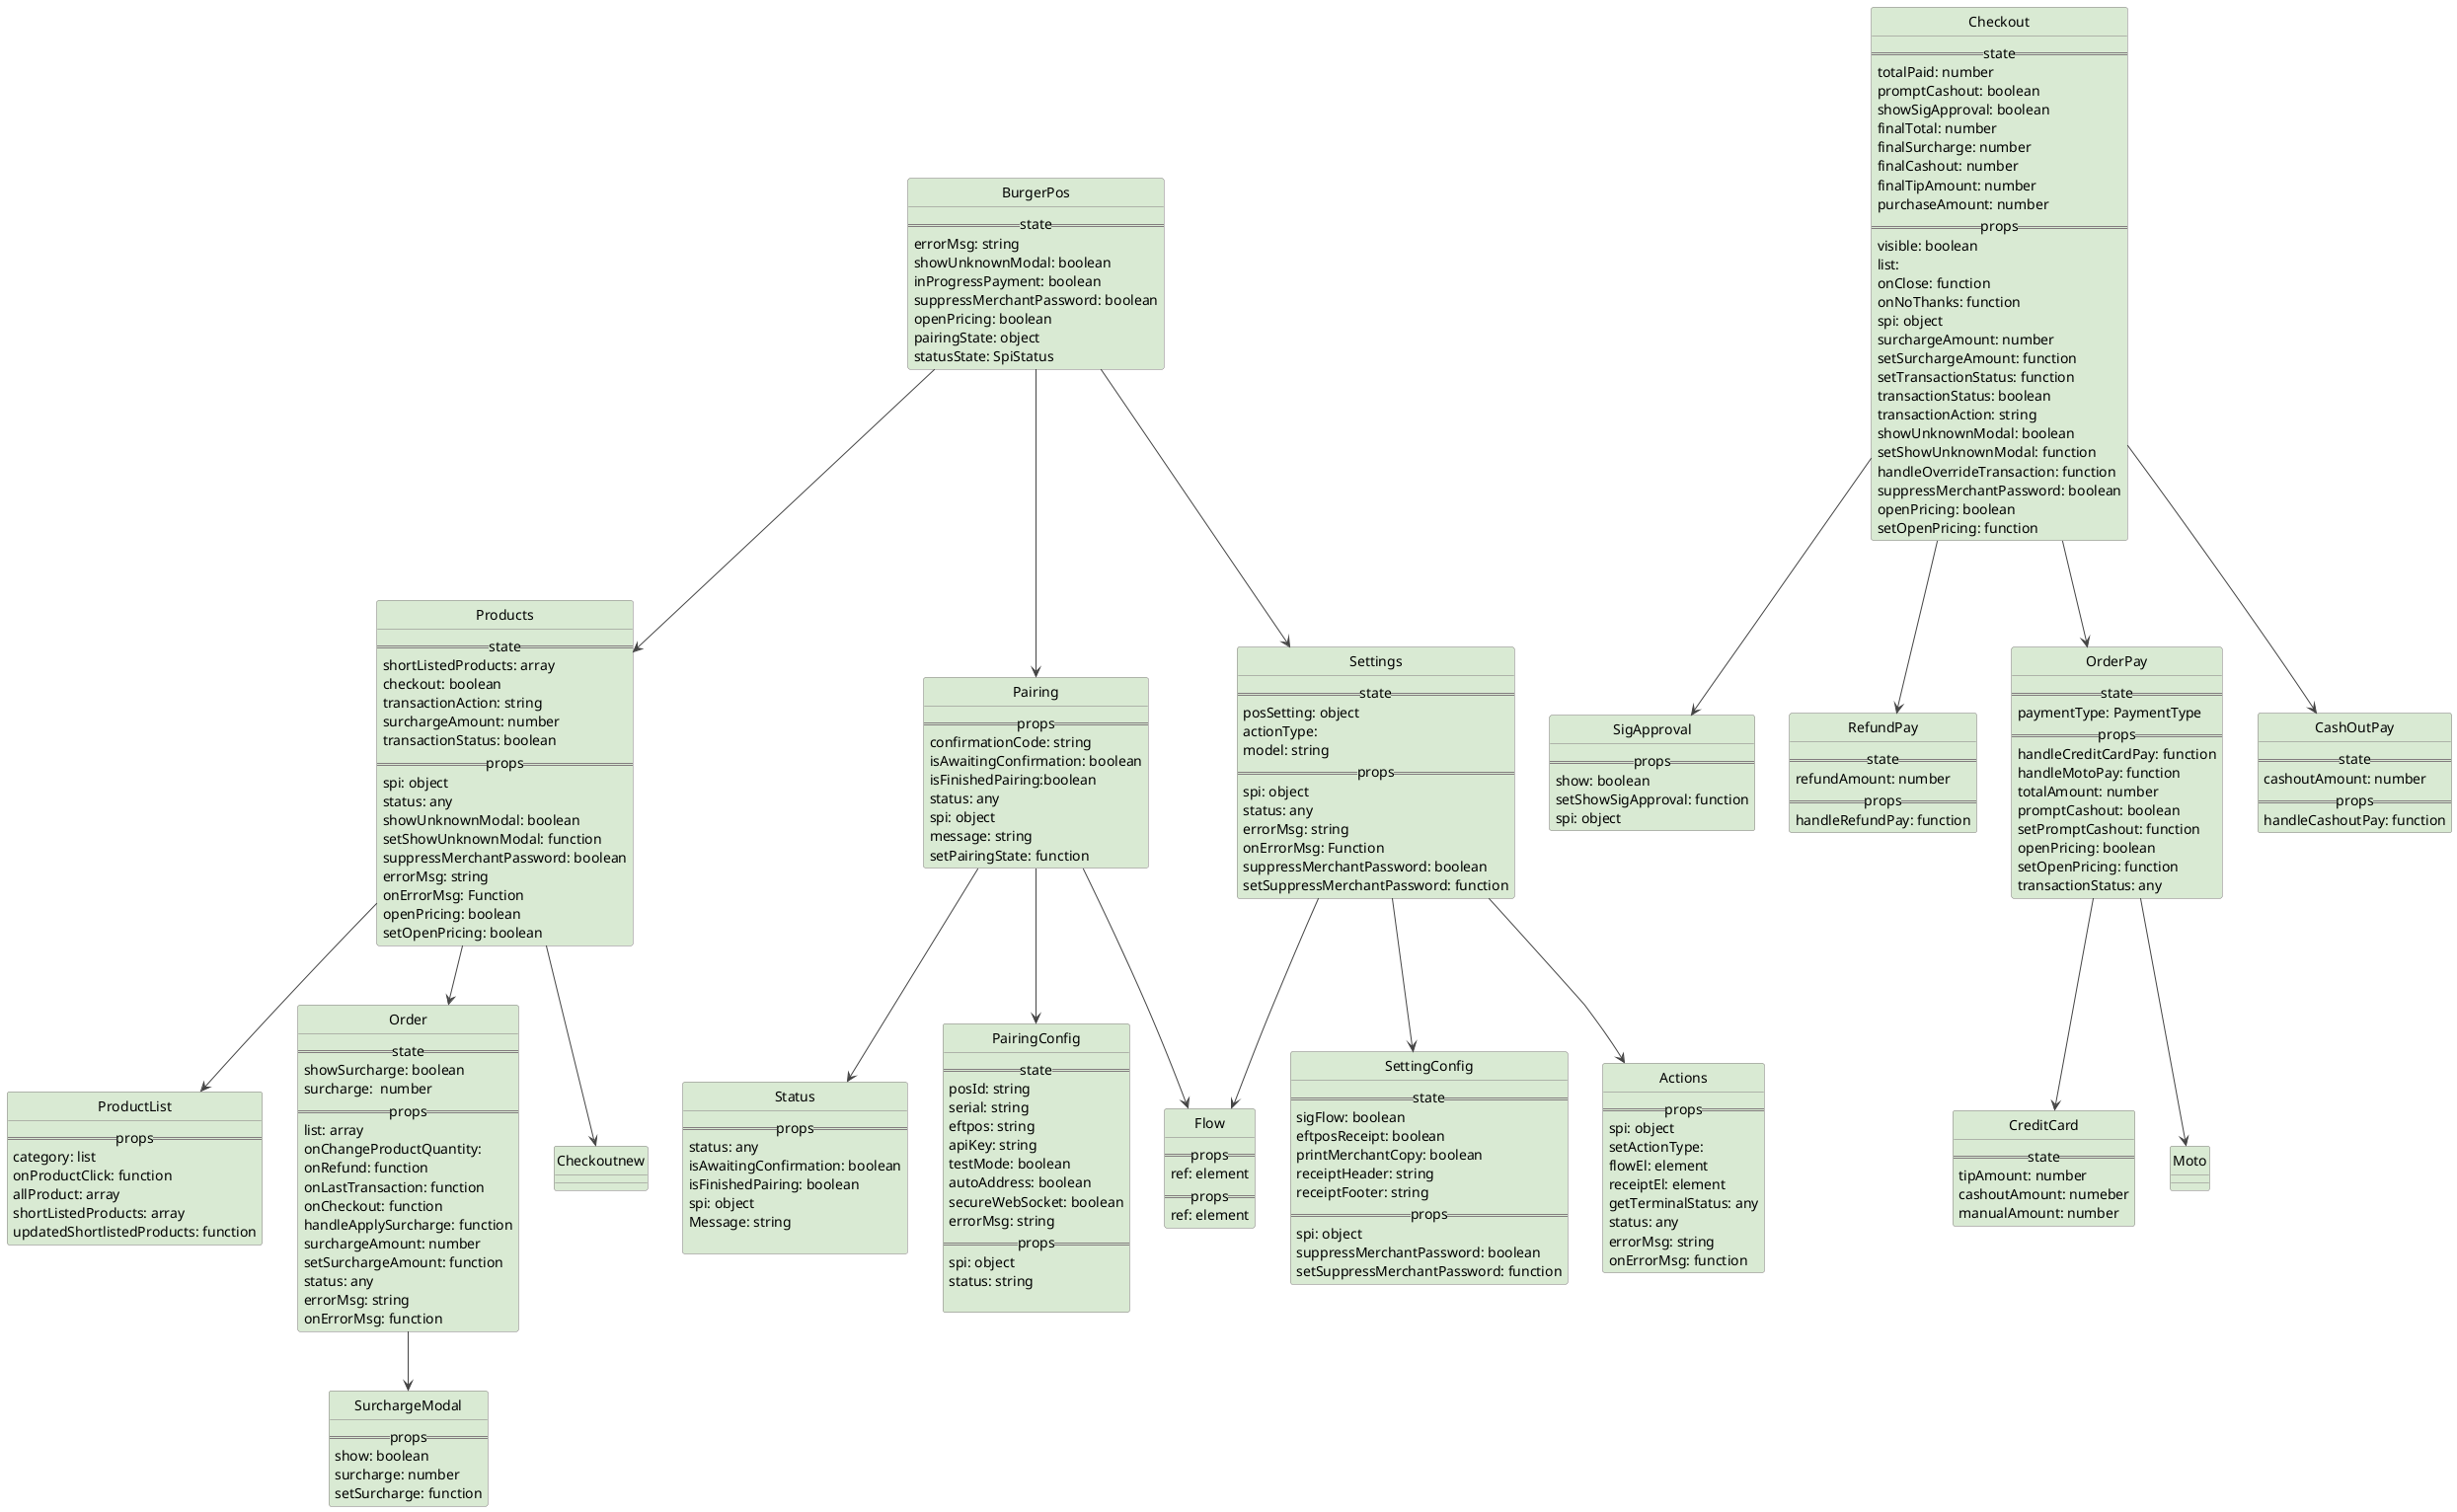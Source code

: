@startuml

'hide the spot
hide circle

'avoid problems with angled crows feet
'skinparam linetype ortho
'skinparam linetype polyline

skinparam {
    ArrowColor #444
    ArrowFontColor #gray
    ClassBorderColor #827c7e
    ClassStereotypeFontStyle normal
    ClassStereotypeFontColor #fff
    ClassHeaderBackgroundColor #ca9be0
    ClassFontName Helvetica
    ClassBackgroundColor #d9ead3
}


class BurgerPos {
    ==state==
        errorMsg: string
        showUnknownModal: boolean
        inProgressPayment: boolean
        suppressMerchantPassword: boolean
        openPricing: boolean
        pairingState: object
        statusState: SpiStatus
}

class Products {
    ==state==
        shortListedProducts: array
        checkout: boolean
        transactionAction: string
        surchargeAmount: number
        transactionStatus: boolean
    ==props==
        spi: object
        status: any
        showUnknownModal: boolean
        setShowUnknownModal: function
        suppressMerchantPassword: boolean
        errorMsg: string
        onErrorMsg: Function
        openPricing: boolean
        setOpenPricing: boolean
}

class ProductList {
    ==props==
        category: list
        onProductClick: function
        allProduct: array
        shortListedProducts: array
        updatedShortlistedProducts: function
}

class Order {
    ==state==
        showSurcharge: boolean
        surcharge:  number
    ==props==
        list: array
        onChangeProductQuantity:
        onRefund: function
        onLastTransaction: function
        onCheckout: function
        handleApplySurcharge: function
        surchargeAmount: number
        setSurchargeAmount: function
        status: any
        errorMsg: string
        onErrorMsg: function
}

class SurchargeModal {
    ==props==
        show: boolean
        surcharge: number
        setSurcharge: function
}

class Checkout {
    ==state==
        totalPaid: number
        promptCashout: boolean
        showSigApproval: boolean
        finalTotal: number
        finalSurcharge: number
        finalCashout: number
        finalTipAmount: number
        purchaseAmount: number
    ==props==
        visible: boolean
        list:
        onClose: function
        onNoThanks: function
        spi: object
        surchargeAmount: number
        setSurchargeAmount: function
        setTransactionStatus: function
        transactionStatus: boolean
        transactionAction: string
        showUnknownModal: boolean
        setShowUnknownModal: function
        handleOverrideTransaction: function
        suppressMerchantPassword: boolean
        openPricing: boolean
        setOpenPricing: function
}

class SigApproval {
    ==props==
        show: boolean
        setShowSigApproval: function
        spi: object
}
class RefundPay {
    ==state==
        refundAmount: number
    ==props==
        handleRefundPay: function
}
class OrderPay {
    ==state==
        paymentType: PaymentType
    ==props==
        handleCreditCardPay: function
        handleMotoPay: function
        totalAmount: number
        promptCashout: boolean
        setPromptCashout: function
        openPricing: boolean
        setOpenPricing: function
        transactionStatus: any
}
class CreditCard {
    ==state==
        tipAmount: number
        cashoutAmount: numeber
        manualAmount: number
}
class Moto {

}

class CashOutPay {
    ==state==
        cashoutAmount: number
    ==props==
        handleCashoutPay: function
}

class Pairing {
    ==props==
        confirmationCode: string
        isAwaitingConfirmation: boolean
        isFinishedPairing:boolean
        status: any
        spi: object
        message: string
        setPairingState: function
}
class Status {
    ==props==
        status: any
        isAwaitingConfirmation: boolean
        isFinishedPairing: boolean
        spi: object
        Message: string

}
class PairingConfig {
    ==state==
        posId: string
        serial: string
        eftpos: string
        apiKey: string
        testMode: boolean
        autoAddress: boolean
        secureWebSocket: boolean
        errorMsg: string
    ==props==
        spi: object
        status: string

}
class Flow {
    ==props==
        ref: element
}

class Settings {
    ==state==
        posSetting: object
        actionType:
        model: string
    ==props==
        spi: object
        status: any
        errorMsg: string
        onErrorMsg: Function
        suppressMerchantPassword: boolean
        setSuppressMerchantPassword: function
}
class SettingConfig {
    ==state==
        sigFlow: boolean
        eftposReceipt: boolean
        printMerchantCopy: boolean
        receiptHeader: string
        receiptFooter: string
    ==props==
        spi: object
        suppressMerchantPassword: boolean
        setSuppressMerchantPassword: function
 }

 class Actions {
    ==props==
        spi: object
        setActionType:
        flowEl: element
        receiptEl: element
        getTerminalStatus: any
        status: any
        errorMsg: string
        onErrorMsg: function
 }

class Flow {
    ==props==
        ref: element
 }

' component MyCustomFunction {

' }




BurgerPos --> Products
BurgerPos --> Pairing
BurgerPos --> Settings

Products --> ProductList
Products --> Order
Products --> Checkoutnew

Order --> SurchargeModal

Checkout --> SigApproval
Checkout --> CashOutPay
Checkout --> RefundPay
Checkout --> OrderPay

OrderPay --> CreditCard
OrderPay --> Moto


Pairing --> PairingConfig
Pairing --> Status
Pairing --> Flow

Settings --> SettingConfig
Settings --> Actions
Settings --> Flow


' Pairing -right-> MyCustomFunction


' e01 ||..o{ e02
' e01 |o..o{ e03

@enduml
